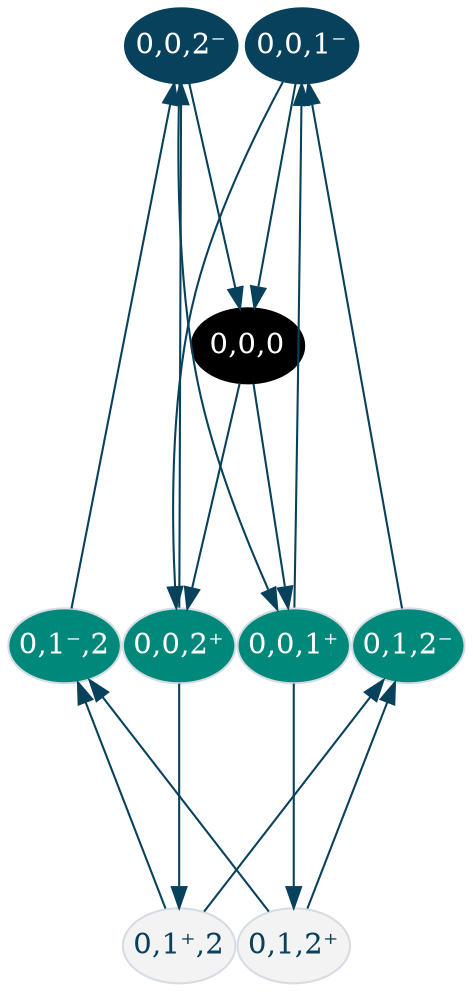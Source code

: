 digraph G {
    graph [nodesep="0.01" ranksep="1.5"];
    edge [color="#08415C"];
    
    node[fixedsize=true height=0.5]
    
    {
        node [style=filled fontcolor="white" fillcolor="black" color="black"];
        "0,0,0";
    }
    
    {
        rank=min;
        node [style=filled fontcolor="white" fillcolor="#08415C" color="#08415C"];
        "0,0,1⁻";
        "0,0,2⁻";
    }

    {
        rank=same;
        node [style=filled fontcolor="white" fillcolor="#00897b" color="#D6DCE4"];
        "0,0,1⁺";
        "0,0,2⁺";

        "0,1,2⁻";
        "0,1⁻,2";

    }

    {
        rank=same;
        node [style=filled fontcolor="#08415C" fillcolor="#f3f3f3" color="#D6DCE4"];
        "0,1,2⁺";
        "0,1⁺,2";
    }


    "0,0,0" -> "0,0,1⁺";
    "0,0,0" -> "0,0,2⁺";
    "0,0,1⁺" -> "0,0,1⁻";
    "0,0,2⁺" -> "0,0,2⁻";

    "0,0,1⁻" -> "0,0,0";
    "0,0,1⁻" -> "0,0,2⁺";
    "0,0,2⁻" -> "0,0,0";
    "0,0,2⁻" -> "0,0,1⁺";

    "0,0,1⁺" -> "0,1,2⁺";
    "0,0,2⁺" -> "0,1⁺,2";

    "0,1⁺,2" -> "0,1,2⁻";
    "0,1⁺,2" -> "0,1⁻,2";
    "0,1,2⁺" -> "0,1,2⁻";
    "0,1,2⁺" -> "0,1⁻,2";

    "0,1⁻,2" -> "0,0,2⁻";
    "0,1,2⁻" -> "0,0,1⁻";

}